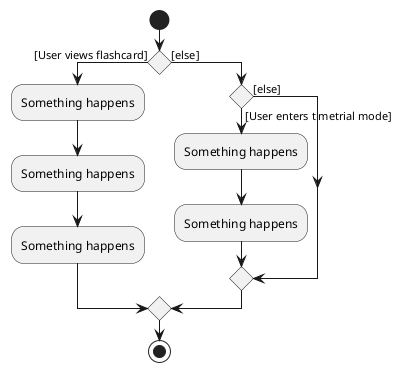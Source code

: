 @startuml
start
if () then ([User views flashcard])
    :Something happens;
    :Something happens;
    :Something happens;
else ([else])
    if () then ([User enters timetrial mode])
        :Something happens;
        :Something happens;
    else([else])
        endif
    endif
    stop
@enduml
